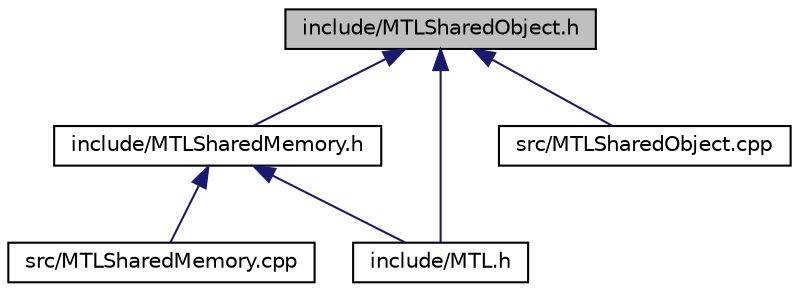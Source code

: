 digraph "include/MTLSharedObject.h"
{
 // LATEX_PDF_SIZE
  edge [fontname="Helvetica",fontsize="10",labelfontname="Helvetica",labelfontsize="10"];
  node [fontname="Helvetica",fontsize="10",shape=record];
  Node1 [label="include/MTLSharedObject.h",height=0.2,width=0.4,color="black", fillcolor="grey75", style="filled", fontcolor="black",tooltip=" "];
  Node1 -> Node2 [dir="back",color="midnightblue",fontsize="10",style="solid"];
  Node2 [label="include/MTLSharedMemory.h",height=0.2,width=0.4,color="black", fillcolor="white", style="filled",URL="$d8/dcc/MTLSharedMemory_8h.html",tooltip=" "];
  Node2 -> Node3 [dir="back",color="midnightblue",fontsize="10",style="solid"];
  Node3 [label="src/MTLSharedMemory.cpp",height=0.2,width=0.4,color="black", fillcolor="white", style="filled",URL="$df/daf/MTLSharedMemory_8cpp.html",tooltip=" "];
  Node2 -> Node4 [dir="back",color="midnightblue",fontsize="10",style="solid"];
  Node4 [label="include/MTL.h",height=0.2,width=0.4,color="black", fillcolor="white", style="filled",URL="$d8/da6/MTL_8h.html",tooltip=" "];
  Node1 -> Node5 [dir="back",color="midnightblue",fontsize="10",style="solid"];
  Node5 [label="src/MTLSharedObject.cpp",height=0.2,width=0.4,color="black", fillcolor="white", style="filled",URL="$de/de8/MTLSharedObject_8cpp.html",tooltip=" "];
  Node1 -> Node4 [dir="back",color="midnightblue",fontsize="10",style="solid"];
}
